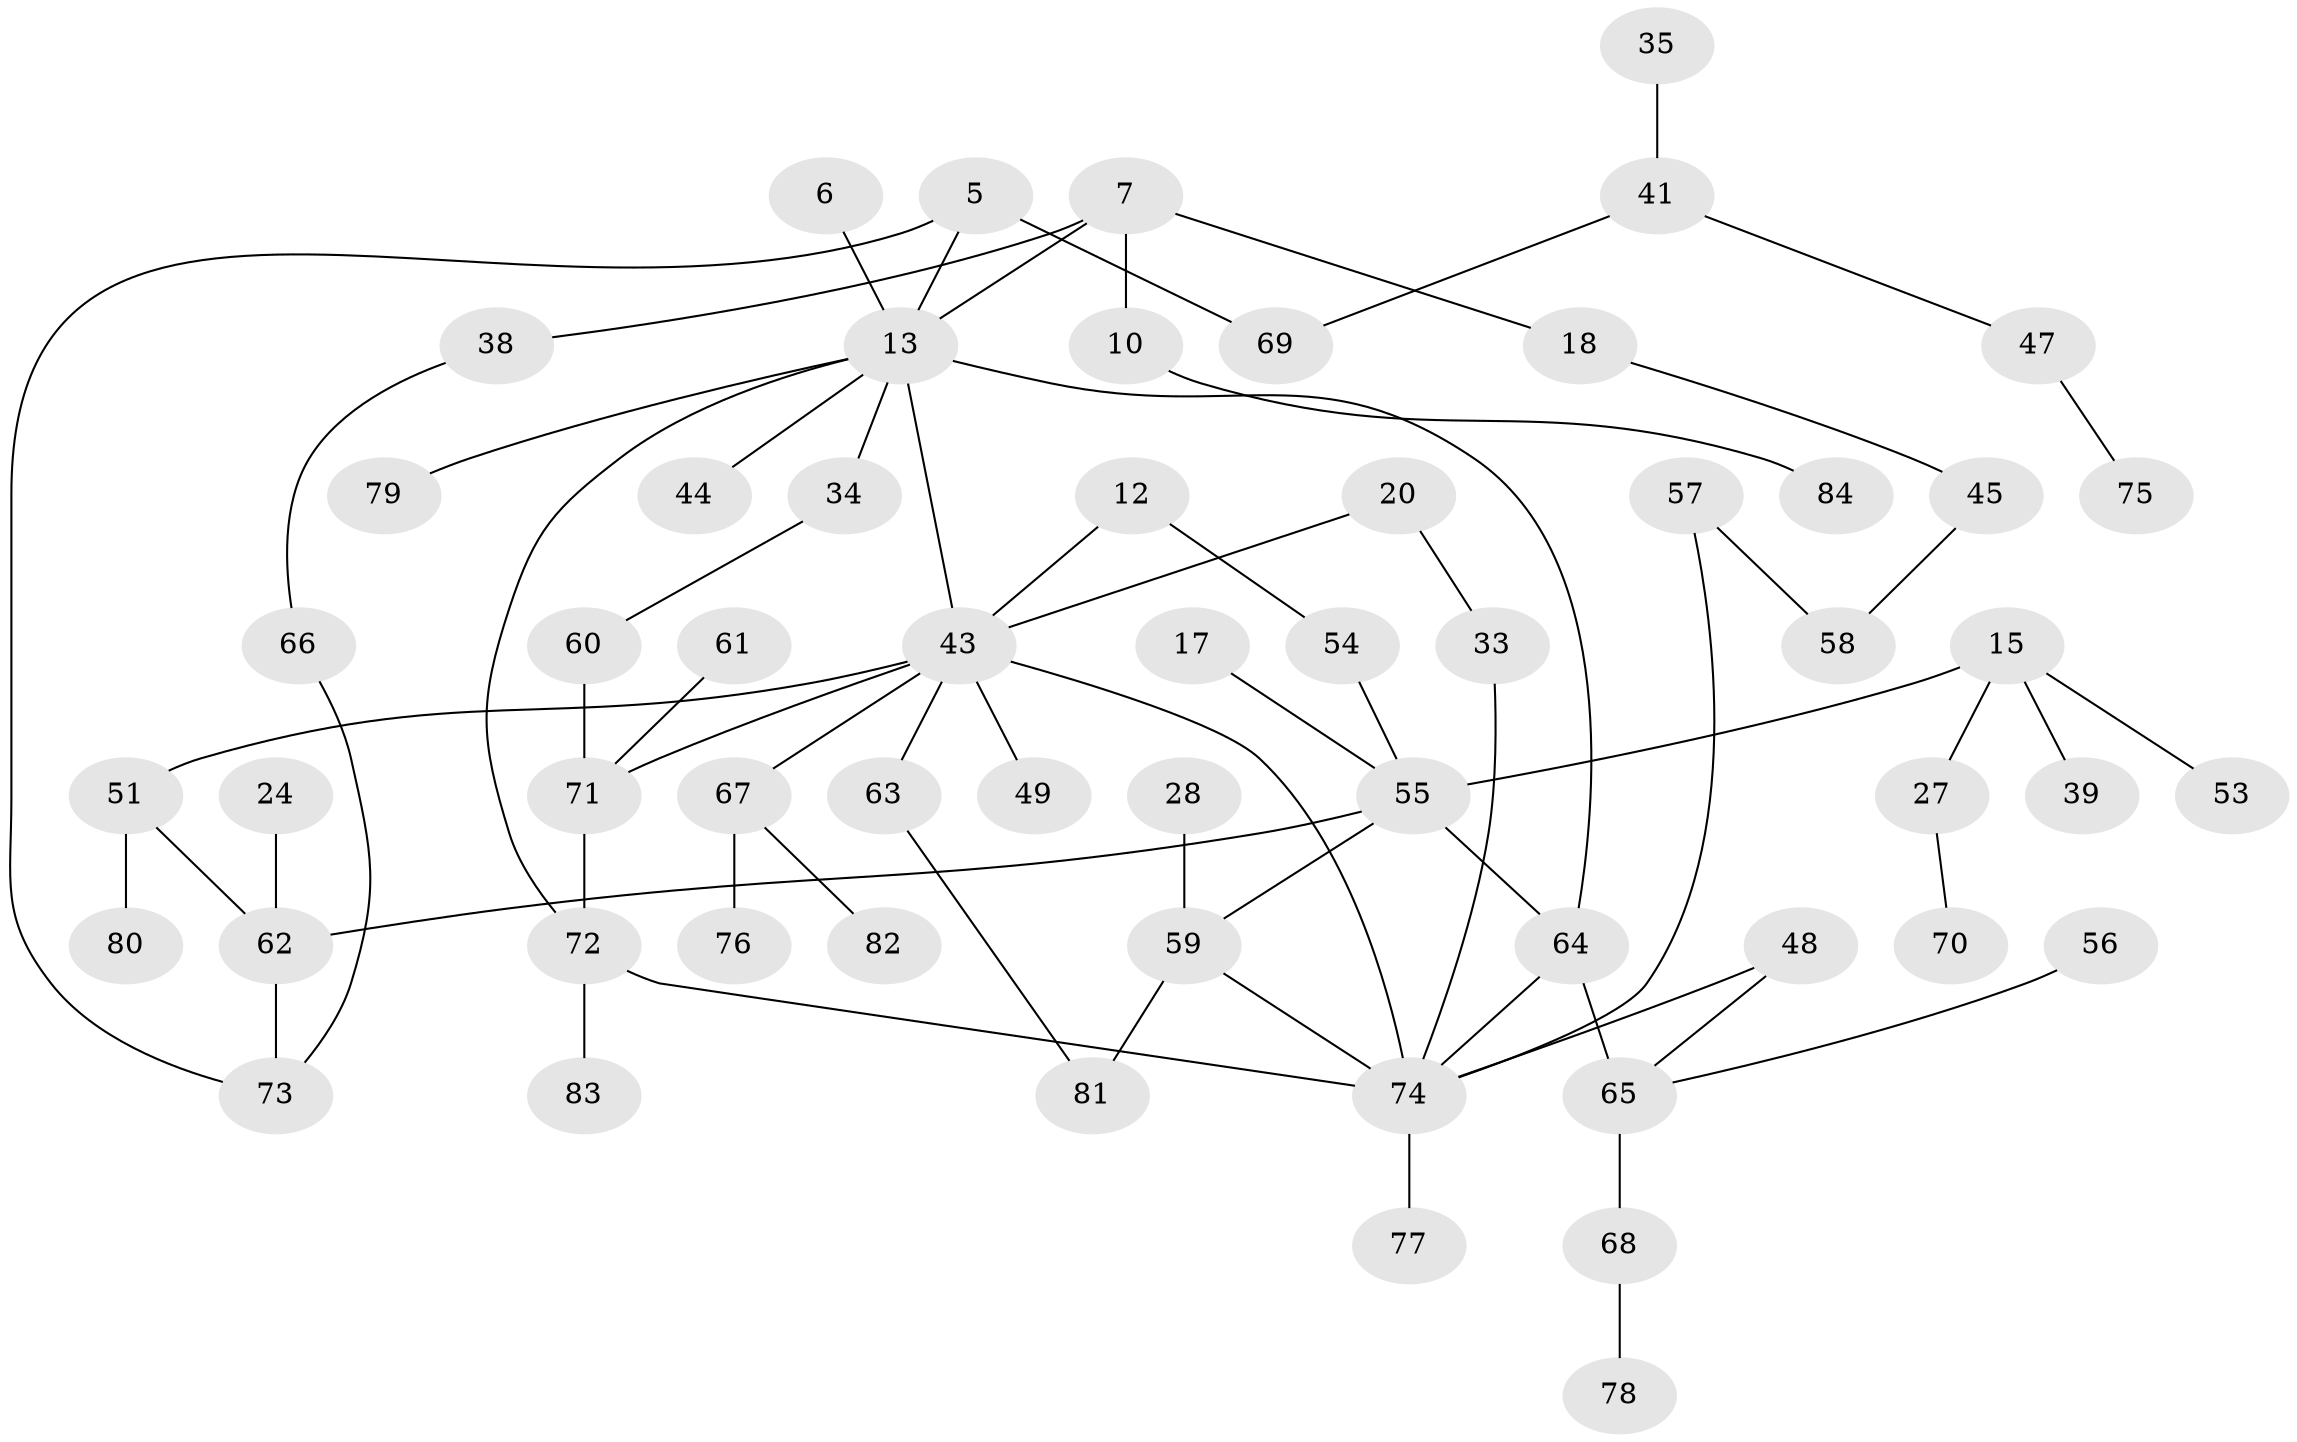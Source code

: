 // original degree distribution, {5: 0.047619047619047616, 10: 0.011904761904761904, 6: 0.011904761904761904, 3: 0.23809523809523808, 4: 0.08333333333333333, 1: 0.2857142857142857, 2: 0.32142857142857145}
// Generated by graph-tools (version 1.1) at 2025/44/03/04/25 21:44:20]
// undirected, 58 vertices, 70 edges
graph export_dot {
graph [start="1"]
  node [color=gray90,style=filled];
  5;
  6;
  7;
  10;
  12;
  13 [super="+4"];
  15;
  17;
  18;
  20;
  24;
  27;
  28;
  33;
  34;
  35;
  38;
  39;
  41 [super="+30"];
  43 [super="+2"];
  44;
  45;
  47;
  48;
  49;
  51 [super="+22"];
  53;
  54;
  55 [super="+9"];
  56;
  57;
  58;
  59 [super="+25"];
  60;
  61;
  62 [super="+19"];
  63;
  64 [super="+36+37+29"];
  65 [super="+32"];
  66;
  67 [super="+46"];
  68;
  69 [super="+14"];
  70;
  71 [super="+21"];
  72 [super="+42+50"];
  73 [super="+40+16"];
  74 [super="+31+52"];
  75;
  76;
  77;
  78;
  79;
  80;
  81;
  82;
  83;
  84;
  5 -- 69 [weight=2];
  5 -- 13;
  5 -- 73;
  6 -- 13;
  7 -- 10;
  7 -- 18;
  7 -- 38;
  7 -- 13;
  10 -- 84;
  12 -- 54;
  12 -- 43;
  13 -- 34;
  13 -- 44;
  13 -- 43 [weight=2];
  13 -- 79;
  13 -- 64;
  13 -- 72;
  15 -- 27;
  15 -- 39;
  15 -- 53;
  15 -- 55;
  17 -- 55;
  18 -- 45;
  20 -- 33;
  20 -- 43;
  24 -- 62;
  27 -- 70;
  28 -- 59;
  33 -- 74;
  34 -- 60;
  35 -- 41;
  38 -- 66;
  41 -- 47;
  41 -- 69;
  43 -- 49;
  43 -- 51;
  43 -- 63;
  43 -- 71;
  43 -- 74 [weight=2];
  43 -- 67;
  45 -- 58;
  47 -- 75;
  48 -- 65;
  48 -- 74;
  51 -- 80;
  51 -- 62;
  54 -- 55;
  55 -- 59;
  55 -- 62 [weight=2];
  55 -- 64;
  56 -- 65;
  57 -- 58;
  57 -- 74;
  59 -- 81;
  59 -- 74;
  60 -- 71;
  61 -- 71;
  62 -- 73;
  63 -- 81;
  64 -- 74;
  64 -- 65 [weight=2];
  65 -- 68;
  66 -- 73;
  67 -- 76;
  67 -- 82;
  68 -- 78;
  71 -- 72;
  72 -- 74;
  72 -- 83;
  74 -- 77;
}
